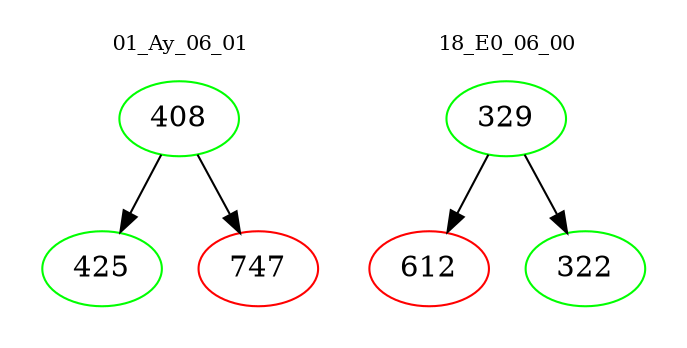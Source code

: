digraph{
subgraph cluster_0 {
color = white
label = "01_Ay_06_01";
fontsize=10;
T0_408 [label="408", color="green"]
T0_408 -> T0_425 [color="black"]
T0_425 [label="425", color="green"]
T0_408 -> T0_747 [color="black"]
T0_747 [label="747", color="red"]
}
subgraph cluster_1 {
color = white
label = "18_E0_06_00";
fontsize=10;
T1_329 [label="329", color="green"]
T1_329 -> T1_612 [color="black"]
T1_612 [label="612", color="red"]
T1_329 -> T1_322 [color="black"]
T1_322 [label="322", color="green"]
}
}
